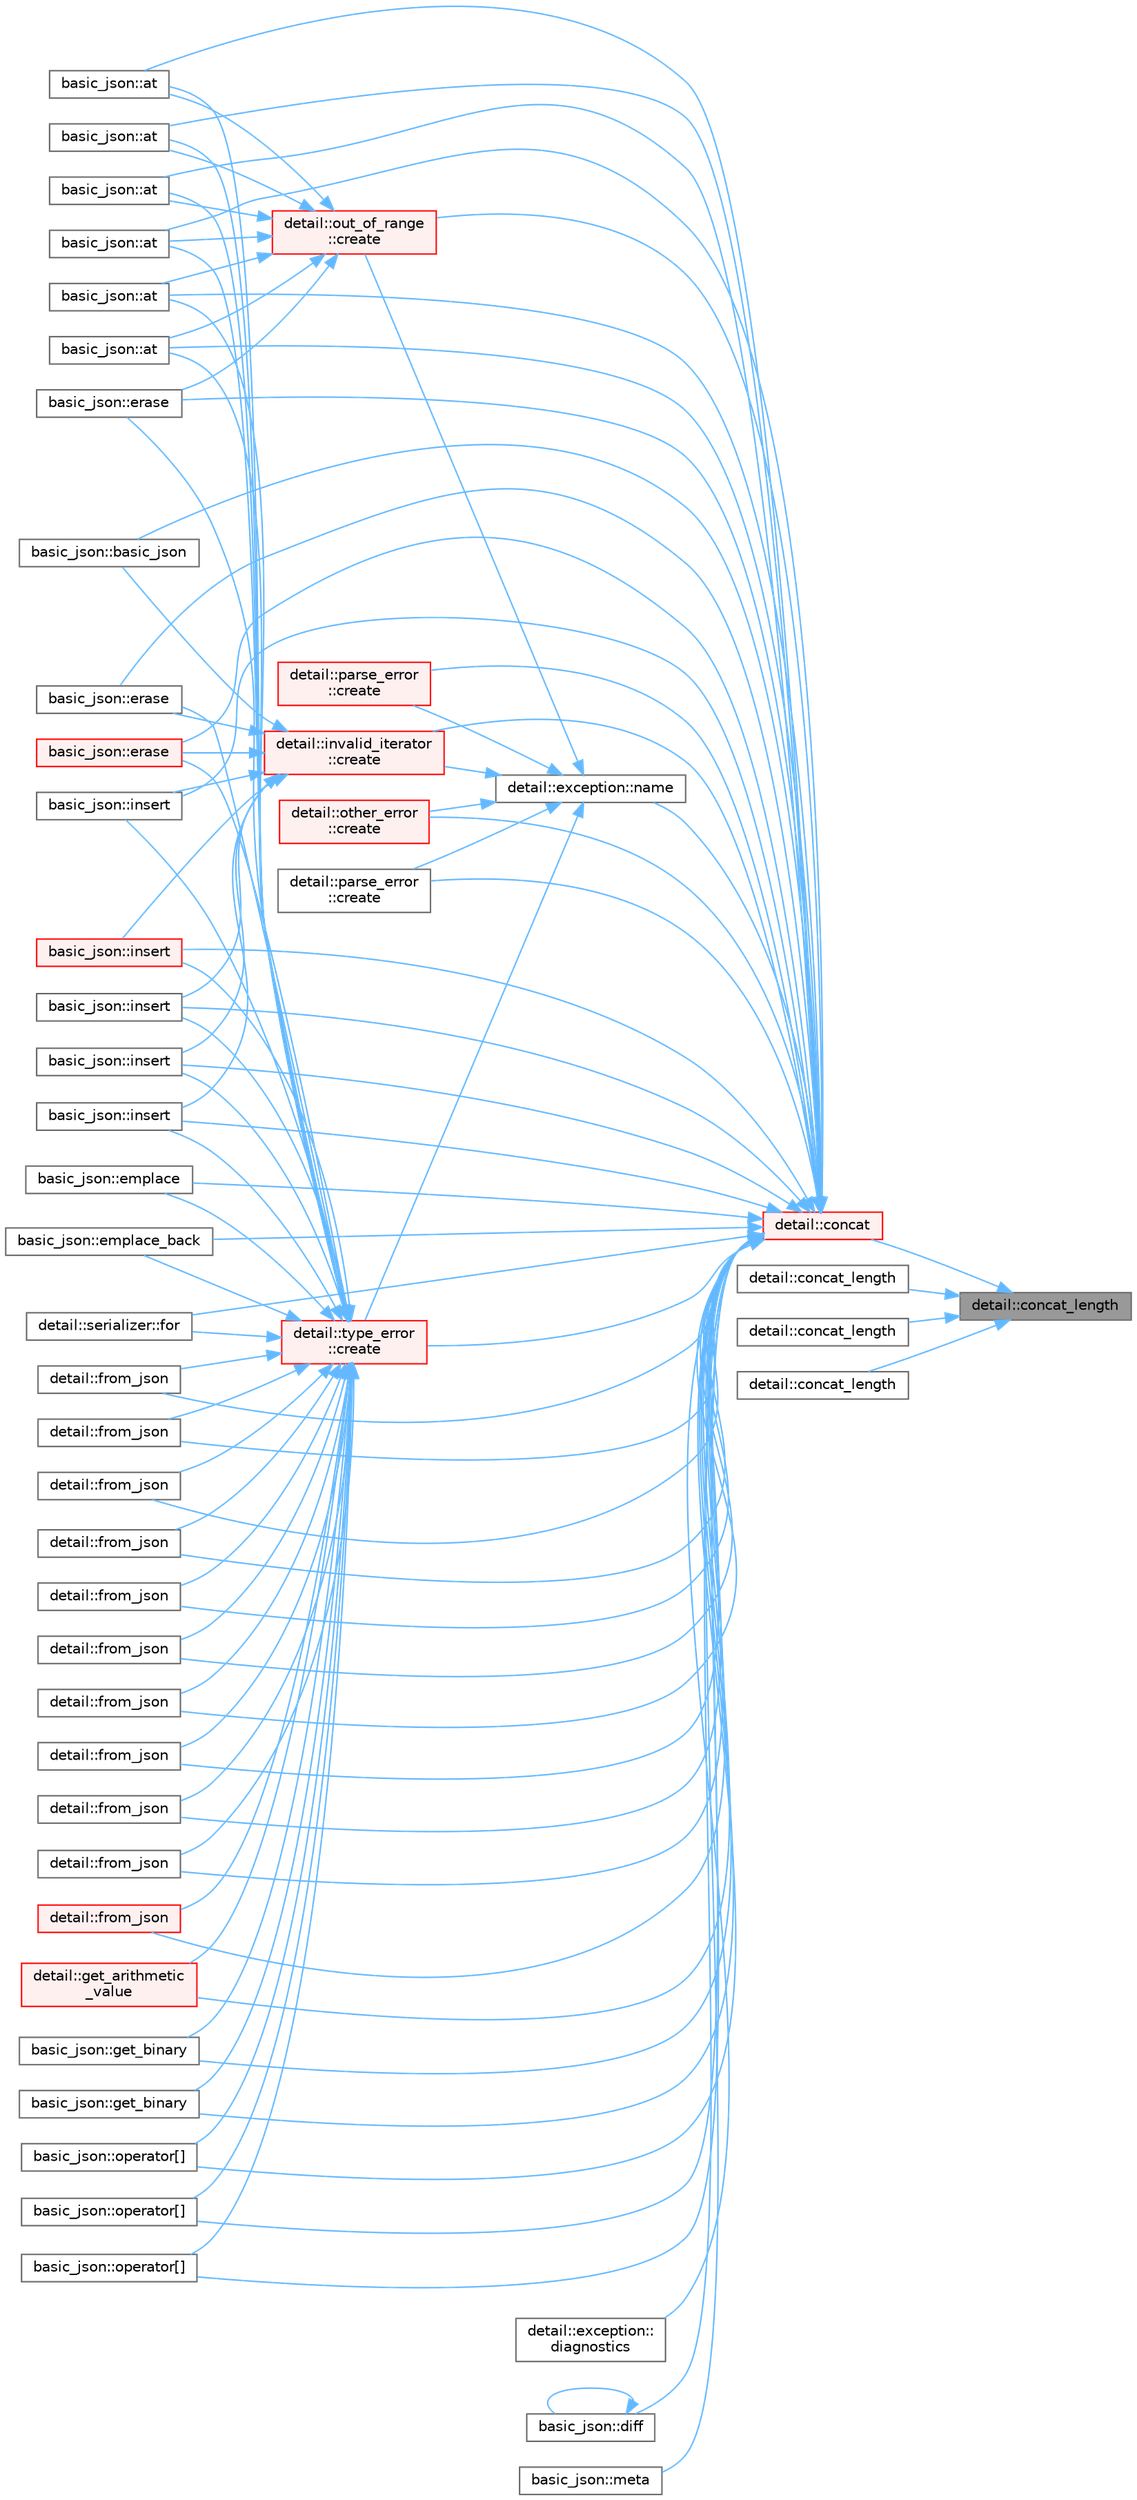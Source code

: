 digraph "detail::concat_length"
{
 // LATEX_PDF_SIZE
  bgcolor="transparent";
  edge [fontname=Helvetica,fontsize=10,labelfontname=Helvetica,labelfontsize=10];
  node [fontname=Helvetica,fontsize=10,shape=box,height=0.2,width=0.4];
  rankdir="RL";
  Node1 [id="Node000001",label="detail::concat_length",height=0.2,width=0.4,color="gray40", fillcolor="grey60", style="filled", fontcolor="black",tooltip=" "];
  Node1 -> Node2 [id="edge1_Node000001_Node000002",dir="back",color="steelblue1",style="solid",tooltip=" "];
  Node2 [id="Node000002",label="detail::concat",height=0.2,width=0.4,color="red", fillcolor="#FFF0F0", style="filled",URL="$namespacedetail.html#a266fb3d4bf633ad6c506434cc91164da",tooltip=" "];
  Node2 -> Node3 [id="edge2_Node000002_Node000003",dir="back",color="steelblue1",style="solid",tooltip=" "];
  Node3 [id="Node000003",label="basic_json::at",height=0.2,width=0.4,color="grey40", fillcolor="white", style="filled",URL="$classbasic__json.html#accafaaf23f60bb245ddb1fa0972b33a3",tooltip="access specified object element with bounds checking"];
  Node2 -> Node4 [id="edge3_Node000002_Node000004",dir="back",color="steelblue1",style="solid",tooltip=" "];
  Node4 [id="Node000004",label="basic_json::at",height=0.2,width=0.4,color="grey40", fillcolor="white", style="filled",URL="$classbasic__json.html#aba9a21714e81e98fc5786a2339ea1665",tooltip="access specified object element with bounds checking"];
  Node2 -> Node5 [id="edge4_Node000002_Node000005",dir="back",color="steelblue1",style="solid",tooltip=" "];
  Node5 [id="Node000005",label="basic_json::at",height=0.2,width=0.4,color="grey40", fillcolor="white", style="filled",URL="$classbasic__json.html#a4cd9ba2f2164d9cee83b07f76d40843f",tooltip="access specified object element with bounds checking"];
  Node2 -> Node6 [id="edge5_Node000002_Node000006",dir="back",color="steelblue1",style="solid",tooltip=" "];
  Node6 [id="Node000006",label="basic_json::at",height=0.2,width=0.4,color="grey40", fillcolor="white", style="filled",URL="$classbasic__json.html#a7ae6267ca4bd85e25f61dc5ba30204da",tooltip="access specified object element with bounds checking"];
  Node2 -> Node7 [id="edge6_Node000002_Node000007",dir="back",color="steelblue1",style="solid",tooltip=" "];
  Node7 [id="Node000007",label="basic_json::at",height=0.2,width=0.4,color="grey40", fillcolor="white", style="filled",URL="$classbasic__json.html#a899e4623fe377af5c9ad14c40c64280c",tooltip="access specified array element with bounds checking"];
  Node2 -> Node8 [id="edge7_Node000002_Node000008",dir="back",color="steelblue1",style="solid",tooltip=" "];
  Node8 [id="Node000008",label="basic_json::at",height=0.2,width=0.4,color="grey40", fillcolor="white", style="filled",URL="$classbasic__json.html#af076d8a80f4263cf821da2033d5773b6",tooltip="access specified array element with bounds checking"];
  Node2 -> Node9 [id="edge8_Node000002_Node000009",dir="back",color="steelblue1",style="solid",tooltip=" "];
  Node9 [id="Node000009",label="basic_json::basic_json",height=0.2,width=0.4,color="grey40", fillcolor="white", style="filled",URL="$classbasic__json.html#af97b4fcd01509076c8a7b32ec1a10aec",tooltip="construct a JSON container given an iterator range"];
  Node2 -> Node10 [id="edge9_Node000002_Node000010",dir="back",color="steelblue1",style="solid",tooltip=" "];
  Node10 [id="Node000010",label="detail::parse_error\l::create",height=0.2,width=0.4,color="red", fillcolor="#FFF0F0", style="filled",URL="$classdetail_1_1parse__error.html#a07046ea9f33d28f120af188ed674d6df",tooltip="create a parse error exception"];
  Node2 -> Node19 [id="edge10_Node000002_Node000019",dir="back",color="steelblue1",style="solid",tooltip=" "];
  Node19 [id="Node000019",label="detail::invalid_iterator\l::create",height=0.2,width=0.4,color="red", fillcolor="#FFF0F0", style="filled",URL="$classdetail_1_1invalid__iterator.html#a35d0b713b151188622791891314949f9",tooltip=" "];
  Node19 -> Node9 [id="edge11_Node000019_Node000009",dir="back",color="steelblue1",style="solid",tooltip=" "];
  Node19 -> Node20 [id="edge12_Node000019_Node000020",dir="back",color="steelblue1",style="solid",tooltip=" "];
  Node20 [id="Node000020",label="basic_json::erase",height=0.2,width=0.4,color="grey40", fillcolor="white", style="filled",URL="$classbasic__json.html#a437b81c6e968a4192a22bc0de6c4df80",tooltip="remove elements given an iterator range"];
  Node19 -> Node21 [id="edge13_Node000019_Node000021",dir="back",color="steelblue1",style="solid",tooltip=" "];
  Node21 [id="Node000021",label="basic_json::erase",height=0.2,width=0.4,color="red", fillcolor="#FFF0F0", style="filled",URL="$classbasic__json.html#a7d0fef086b1b72372113db6ce7446189",tooltip="remove element given an iterator"];
  Node19 -> Node23 [id="edge14_Node000019_Node000023",dir="back",color="steelblue1",style="solid",tooltip=" "];
  Node23 [id="Node000023",label="basic_json::insert",height=0.2,width=0.4,color="grey40", fillcolor="white", style="filled",URL="$classbasic__json.html#aaf55c485c75ddd7bd5f9791e59d3aec7",tooltip="inserts range of elements into object"];
  Node19 -> Node24 [id="edge15_Node000019_Node000024",dir="back",color="steelblue1",style="solid",tooltip=" "];
  Node24 [id="Node000024",label="basic_json::insert",height=0.2,width=0.4,color="red", fillcolor="#FFF0F0", style="filled",URL="$classbasic__json.html#a7f3817060c2bec896a99cb2c236b9c27",tooltip="inserts element into array"];
  Node19 -> Node26 [id="edge16_Node000019_Node000026",dir="back",color="steelblue1",style="solid",tooltip=" "];
  Node26 [id="Node000026",label="basic_json::insert",height=0.2,width=0.4,color="grey40", fillcolor="white", style="filled",URL="$classbasic__json.html#a68e1707248a00a2608a304da5ae5c911",tooltip="inserts range of elements into array"];
  Node19 -> Node27 [id="edge17_Node000019_Node000027",dir="back",color="steelblue1",style="solid",tooltip=" "];
  Node27 [id="Node000027",label="basic_json::insert",height=0.2,width=0.4,color="grey40", fillcolor="white", style="filled",URL="$classbasic__json.html#abdfee6a3db80431a24c68bfaf038c47d",tooltip="inserts elements from initializer list into array"];
  Node19 -> Node28 [id="edge18_Node000019_Node000028",dir="back",color="steelblue1",style="solid",tooltip=" "];
  Node28 [id="Node000028",label="basic_json::insert",height=0.2,width=0.4,color="grey40", fillcolor="white", style="filled",URL="$classbasic__json.html#a47b623200562da188886a385c716d101",tooltip="inserts copies of element into array"];
  Node2 -> Node42 [id="edge19_Node000002_Node000042",dir="back",color="steelblue1",style="solid",tooltip=" "];
  Node42 [id="Node000042",label="detail::type_error\l::create",height=0.2,width=0.4,color="red", fillcolor="#FFF0F0", style="filled",URL="$classdetail_1_1type__error.html#a2d25372628cf1e09ec67718f4bc42762",tooltip=" "];
  Node42 -> Node3 [id="edge20_Node000042_Node000003",dir="back",color="steelblue1",style="solid",tooltip=" "];
  Node42 -> Node4 [id="edge21_Node000042_Node000004",dir="back",color="steelblue1",style="solid",tooltip=" "];
  Node42 -> Node5 [id="edge22_Node000042_Node000005",dir="back",color="steelblue1",style="solid",tooltip=" "];
  Node42 -> Node6 [id="edge23_Node000042_Node000006",dir="back",color="steelblue1",style="solid",tooltip=" "];
  Node42 -> Node7 [id="edge24_Node000042_Node000007",dir="back",color="steelblue1",style="solid",tooltip=" "];
  Node42 -> Node8 [id="edge25_Node000042_Node000008",dir="back",color="steelblue1",style="solid",tooltip=" "];
  Node42 -> Node44 [id="edge26_Node000042_Node000044",dir="back",color="steelblue1",style="solid",tooltip=" "];
  Node44 [id="Node000044",label="basic_json::emplace",height=0.2,width=0.4,color="grey40", fillcolor="white", style="filled",URL="$classbasic__json.html#af298488e59ff260d2ca950070cf19196",tooltip="add an object to an object if key does not exist"];
  Node42 -> Node45 [id="edge27_Node000042_Node000045",dir="back",color="steelblue1",style="solid",tooltip=" "];
  Node45 [id="Node000045",label="basic_json::emplace_back",height=0.2,width=0.4,color="grey40", fillcolor="white", style="filled",URL="$classbasic__json.html#ac5f0a15957842b188826aea98a9cfd3d",tooltip="add an object to an array"];
  Node42 -> Node46 [id="edge28_Node000042_Node000046",dir="back",color="steelblue1",style="solid",tooltip=" "];
  Node46 [id="Node000046",label="basic_json::erase",height=0.2,width=0.4,color="grey40", fillcolor="white", style="filled",URL="$classbasic__json.html#ac2c58b5f34c2ff56e27630214f5a9df4",tooltip="remove element from a JSON array given an index"];
  Node42 -> Node20 [id="edge29_Node000042_Node000020",dir="back",color="steelblue1",style="solid",tooltip=" "];
  Node42 -> Node21 [id="edge30_Node000042_Node000021",dir="back",color="steelblue1",style="solid",tooltip=" "];
  Node42 -> Node47 [id="edge31_Node000042_Node000047",dir="back",color="steelblue1",style="solid",tooltip=" "];
  Node47 [id="Node000047",label="detail::serializer::for",height=0.2,width=0.4,color="grey40", fillcolor="white", style="filled",URL="$classdetail_1_1serializer.html#a491abc2de2affbc9c3490bde110b7f07",tooltip=" "];
  Node42 -> Node48 [id="edge32_Node000042_Node000048",dir="back",color="steelblue1",style="solid",tooltip=" "];
  Node48 [id="Node000048",label="detail::from_json",height=0.2,width=0.4,color="grey40", fillcolor="white", style="filled",URL="$namespacedetail.html#a5679c0faebc99f95ebfd2cb33406cdfc",tooltip=" "];
  Node42 -> Node49 [id="edge33_Node000042_Node000049",dir="back",color="steelblue1",style="solid",tooltip=" "];
  Node49 [id="Node000049",label="detail::from_json",height=0.2,width=0.4,color="grey40", fillcolor="white", style="filled",URL="$namespacedetail.html#a65752fffa784667e7b4ea8bdd0ec6669",tooltip=" "];
  Node42 -> Node50 [id="edge34_Node000042_Node000050",dir="back",color="steelblue1",style="solid",tooltip=" "];
  Node50 [id="Node000050",label="detail::from_json",height=0.2,width=0.4,color="grey40", fillcolor="white", style="filled",URL="$namespacedetail.html#a906affddceb2daa6a462c5c02ce53761",tooltip=" "];
  Node42 -> Node51 [id="edge35_Node000042_Node000051",dir="back",color="steelblue1",style="solid",tooltip=" "];
  Node51 [id="Node000051",label="detail::from_json",height=0.2,width=0.4,color="grey40", fillcolor="white", style="filled",URL="$namespacedetail.html#aa1a92ab7f5de728919535b5714a4eda6",tooltip=" "];
  Node42 -> Node52 [id="edge36_Node000042_Node000052",dir="back",color="steelblue1",style="solid",tooltip=" "];
  Node52 [id="Node000052",label="detail::from_json",height=0.2,width=0.4,color="grey40", fillcolor="white", style="filled",URL="$namespacedetail.html#a6b60b3f3a22e35323af3ecbb1d7e2464",tooltip=" "];
  Node42 -> Node53 [id="edge37_Node000042_Node000053",dir="back",color="steelblue1",style="solid",tooltip=" "];
  Node53 [id="Node000053",label="detail::from_json",height=0.2,width=0.4,color="grey40", fillcolor="white", style="filled",URL="$namespacedetail.html#a1dee67b2f27eb606b7174ff7e7e56c49",tooltip=" "];
  Node42 -> Node54 [id="edge38_Node000042_Node000054",dir="back",color="steelblue1",style="solid",tooltip=" "];
  Node54 [id="Node000054",label="detail::from_json",height=0.2,width=0.4,color="grey40", fillcolor="white", style="filled",URL="$namespacedetail.html#aa0e2a2cdcf751b91b3fd1384add531cd",tooltip=" "];
  Node42 -> Node55 [id="edge39_Node000042_Node000055",dir="back",color="steelblue1",style="solid",tooltip=" "];
  Node55 [id="Node000055",label="detail::from_json",height=0.2,width=0.4,color="grey40", fillcolor="white", style="filled",URL="$namespacedetail.html#a0ad294bce6911925bbb3afaaf5cafb50",tooltip=" "];
  Node42 -> Node56 [id="edge40_Node000042_Node000056",dir="back",color="steelblue1",style="solid",tooltip=" "];
  Node56 [id="Node000056",label="detail::from_json",height=0.2,width=0.4,color="grey40", fillcolor="white", style="filled",URL="$namespacedetail.html#ae1f62aac7ce53a789f545f54e41e8926",tooltip=" "];
  Node42 -> Node57 [id="edge41_Node000042_Node000057",dir="back",color="steelblue1",style="solid",tooltip=" "];
  Node57 [id="Node000057",label="detail::from_json",height=0.2,width=0.4,color="grey40", fillcolor="white", style="filled",URL="$namespacedetail.html#a0b01c920706dca5df2940f1f09728db3",tooltip=" "];
  Node42 -> Node58 [id="edge42_Node000042_Node000058",dir="back",color="steelblue1",style="solid",tooltip=" "];
  Node58 [id="Node000058",label="detail::from_json",height=0.2,width=0.4,color="red", fillcolor="#FFF0F0", style="filled",URL="$namespacedetail.html#ac8fc7fc4703cbd8edd7bb43a94adf92b",tooltip=" "];
  Node42 -> Node60 [id="edge43_Node000042_Node000060",dir="back",color="steelblue1",style="solid",tooltip=" "];
  Node60 [id="Node000060",label="detail::get_arithmetic\l_value",height=0.2,width=0.4,color="red", fillcolor="#FFF0F0", style="filled",URL="$namespacedetail.html#ad10dc6af43ec8e72954eb2ac08c8698b",tooltip=" "];
  Node42 -> Node65 [id="edge44_Node000042_Node000065",dir="back",color="steelblue1",style="solid",tooltip=" "];
  Node65 [id="Node000065",label="basic_json::get_binary",height=0.2,width=0.4,color="grey40", fillcolor="white", style="filled",URL="$classbasic__json.html#aaa2432a7c01833b02c6330709211ede7",tooltip="get a binary value"];
  Node42 -> Node66 [id="edge45_Node000042_Node000066",dir="back",color="steelblue1",style="solid",tooltip=" "];
  Node66 [id="Node000066",label="basic_json::get_binary",height=0.2,width=0.4,color="grey40", fillcolor="white", style="filled",URL="$classbasic__json.html#a67d6da9fb8325a87d9513f960d88512a",tooltip="get a binary value"];
  Node42 -> Node23 [id="edge46_Node000042_Node000023",dir="back",color="steelblue1",style="solid",tooltip=" "];
  Node42 -> Node24 [id="edge47_Node000042_Node000024",dir="back",color="steelblue1",style="solid",tooltip=" "];
  Node42 -> Node26 [id="edge48_Node000042_Node000026",dir="back",color="steelblue1",style="solid",tooltip=" "];
  Node42 -> Node27 [id="edge49_Node000042_Node000027",dir="back",color="steelblue1",style="solid",tooltip=" "];
  Node42 -> Node28 [id="edge50_Node000042_Node000028",dir="back",color="steelblue1",style="solid",tooltip=" "];
  Node42 -> Node67 [id="edge51_Node000042_Node000067",dir="back",color="steelblue1",style="solid",tooltip=" "];
  Node67 [id="Node000067",label="basic_json::operator[]",height=0.2,width=0.4,color="grey40", fillcolor="white", style="filled",URL="$classbasic__json.html#a3d3ea17617e94886f3e86ac921095a13",tooltip="access specified object element"];
  Node42 -> Node68 [id="edge52_Node000042_Node000068",dir="back",color="steelblue1",style="solid",tooltip=" "];
  Node68 [id="Node000068",label="basic_json::operator[]",height=0.2,width=0.4,color="grey40", fillcolor="white", style="filled",URL="$classbasic__json.html#a06fe1a1c7aa8c193c73aa40b17ee5f68",tooltip="access specified object element"];
  Node42 -> Node69 [id="edge53_Node000042_Node000069",dir="back",color="steelblue1",style="solid",tooltip=" "];
  Node69 [id="Node000069",label="basic_json::operator[]",height=0.2,width=0.4,color="grey40", fillcolor="white", style="filled",URL="$classbasic__json.html#a2e11a3f2a234cd296b515173b6a3b986",tooltip="access specified object element"];
  Node2 -> Node97 [id="edge54_Node000002_Node000097",dir="back",color="steelblue1",style="solid",tooltip=" "];
  Node97 [id="Node000097",label="detail::out_of_range\l::create",height=0.2,width=0.4,color="red", fillcolor="#FFF0F0", style="filled",URL="$classdetail_1_1out__of__range.html#a79ea0d3ec02a853629dc827e045ecff5",tooltip=" "];
  Node97 -> Node3 [id="edge55_Node000097_Node000003",dir="back",color="steelblue1",style="solid",tooltip=" "];
  Node97 -> Node4 [id="edge56_Node000097_Node000004",dir="back",color="steelblue1",style="solid",tooltip=" "];
  Node97 -> Node5 [id="edge57_Node000097_Node000005",dir="back",color="steelblue1",style="solid",tooltip=" "];
  Node97 -> Node6 [id="edge58_Node000097_Node000006",dir="back",color="steelblue1",style="solid",tooltip=" "];
  Node97 -> Node7 [id="edge59_Node000097_Node000007",dir="back",color="steelblue1",style="solid",tooltip=" "];
  Node97 -> Node8 [id="edge60_Node000097_Node000008",dir="back",color="steelblue1",style="solid",tooltip=" "];
  Node97 -> Node46 [id="edge61_Node000097_Node000046",dir="back",color="steelblue1",style="solid",tooltip=" "];
  Node2 -> Node101 [id="edge62_Node000002_Node000101",dir="back",color="steelblue1",style="solid",tooltip=" "];
  Node101 [id="Node000101",label="detail::other_error\l::create",height=0.2,width=0.4,color="red", fillcolor="#FFF0F0", style="filled",URL="$classdetail_1_1other__error.html#a687565ec69bfdf7a15f9a672038b0f0f",tooltip=" "];
  Node2 -> Node102 [id="edge63_Node000002_Node000102",dir="back",color="steelblue1",style="solid",tooltip=" "];
  Node102 [id="Node000102",label="detail::parse_error\l::create",height=0.2,width=0.4,color="grey40", fillcolor="white", style="filled",URL="$classdetail_1_1parse__error.html#a55b7ac869c65efd530fbf3dee18c5e9c",tooltip=" "];
  Node2 -> Node103 [id="edge64_Node000002_Node000103",dir="back",color="steelblue1",style="solid",tooltip=" "];
  Node103 [id="Node000103",label="detail::exception::\ldiagnostics",height=0.2,width=0.4,color="grey40", fillcolor="white", style="filled",URL="$classdetail_1_1exception.html#af3739c53fe56a1712754d13dfa561f80",tooltip=" "];
  Node2 -> Node104 [id="edge65_Node000002_Node000104",dir="back",color="steelblue1",style="solid",tooltip=" "];
  Node104 [id="Node000104",label="basic_json::diff",height=0.2,width=0.4,color="grey40", fillcolor="white", style="filled",URL="$classbasic__json.html#a699ef418df577e75f28dfce6b04d6c2f",tooltip="creates a diff as a JSON patch"];
  Node104 -> Node104 [id="edge66_Node000104_Node000104",dir="back",color="steelblue1",style="solid",tooltip=" "];
  Node2 -> Node44 [id="edge67_Node000002_Node000044",dir="back",color="steelblue1",style="solid",tooltip=" "];
  Node2 -> Node45 [id="edge68_Node000002_Node000045",dir="back",color="steelblue1",style="solid",tooltip=" "];
  Node2 -> Node46 [id="edge69_Node000002_Node000046",dir="back",color="steelblue1",style="solid",tooltip=" "];
  Node2 -> Node20 [id="edge70_Node000002_Node000020",dir="back",color="steelblue1",style="solid",tooltip=" "];
  Node2 -> Node21 [id="edge71_Node000002_Node000021",dir="back",color="steelblue1",style="solid",tooltip=" "];
  Node2 -> Node47 [id="edge72_Node000002_Node000047",dir="back",color="steelblue1",style="solid",tooltip=" "];
  Node2 -> Node48 [id="edge73_Node000002_Node000048",dir="back",color="steelblue1",style="solid",tooltip=" "];
  Node2 -> Node49 [id="edge74_Node000002_Node000049",dir="back",color="steelblue1",style="solid",tooltip=" "];
  Node2 -> Node50 [id="edge75_Node000002_Node000050",dir="back",color="steelblue1",style="solid",tooltip=" "];
  Node2 -> Node51 [id="edge76_Node000002_Node000051",dir="back",color="steelblue1",style="solid",tooltip=" "];
  Node2 -> Node52 [id="edge77_Node000002_Node000052",dir="back",color="steelblue1",style="solid",tooltip=" "];
  Node2 -> Node53 [id="edge78_Node000002_Node000053",dir="back",color="steelblue1",style="solid",tooltip=" "];
  Node2 -> Node54 [id="edge79_Node000002_Node000054",dir="back",color="steelblue1",style="solid",tooltip=" "];
  Node2 -> Node55 [id="edge80_Node000002_Node000055",dir="back",color="steelblue1",style="solid",tooltip=" "];
  Node2 -> Node56 [id="edge81_Node000002_Node000056",dir="back",color="steelblue1",style="solid",tooltip=" "];
  Node2 -> Node57 [id="edge82_Node000002_Node000057",dir="back",color="steelblue1",style="solid",tooltip=" "];
  Node2 -> Node58 [id="edge83_Node000002_Node000058",dir="back",color="steelblue1",style="solid",tooltip=" "];
  Node2 -> Node60 [id="edge84_Node000002_Node000060",dir="back",color="steelblue1",style="solid",tooltip=" "];
  Node2 -> Node65 [id="edge85_Node000002_Node000065",dir="back",color="steelblue1",style="solid",tooltip=" "];
  Node2 -> Node66 [id="edge86_Node000002_Node000066",dir="back",color="steelblue1",style="solid",tooltip=" "];
  Node2 -> Node23 [id="edge87_Node000002_Node000023",dir="back",color="steelblue1",style="solid",tooltip=" "];
  Node2 -> Node24 [id="edge88_Node000002_Node000024",dir="back",color="steelblue1",style="solid",tooltip=" "];
  Node2 -> Node26 [id="edge89_Node000002_Node000026",dir="back",color="steelblue1",style="solid",tooltip=" "];
  Node2 -> Node27 [id="edge90_Node000002_Node000027",dir="back",color="steelblue1",style="solid",tooltip=" "];
  Node2 -> Node28 [id="edge91_Node000002_Node000028",dir="back",color="steelblue1",style="solid",tooltip=" "];
  Node2 -> Node105 [id="edge92_Node000002_Node000105",dir="back",color="steelblue1",style="solid",tooltip=" "];
  Node105 [id="Node000105",label="basic_json::meta",height=0.2,width=0.4,color="grey40", fillcolor="white", style="filled",URL="$classbasic__json.html#a7b435c2ed2db99cb1daa78ae3c6c4580",tooltip="returns version information on the library"];
  Node2 -> Node106 [id="edge93_Node000002_Node000106",dir="back",color="steelblue1",style="solid",tooltip=" "];
  Node106 [id="Node000106",label="detail::exception::name",height=0.2,width=0.4,color="grey40", fillcolor="white", style="filled",URL="$classdetail_1_1exception.html#a8f1eb56b9964c8dd84d89d0da98d883b",tooltip=" "];
  Node106 -> Node10 [id="edge94_Node000106_Node000010",dir="back",color="steelblue1",style="solid",tooltip=" "];
  Node106 -> Node19 [id="edge95_Node000106_Node000019",dir="back",color="steelblue1",style="solid",tooltip=" "];
  Node106 -> Node42 [id="edge96_Node000106_Node000042",dir="back",color="steelblue1",style="solid",tooltip=" "];
  Node106 -> Node97 [id="edge97_Node000106_Node000097",dir="back",color="steelblue1",style="solid",tooltip=" "];
  Node106 -> Node101 [id="edge98_Node000106_Node000101",dir="back",color="steelblue1",style="solid",tooltip=" "];
  Node106 -> Node102 [id="edge99_Node000106_Node000102",dir="back",color="steelblue1",style="solid",tooltip=" "];
  Node2 -> Node67 [id="edge100_Node000002_Node000067",dir="back",color="steelblue1",style="solid",tooltip=" "];
  Node2 -> Node68 [id="edge101_Node000002_Node000068",dir="back",color="steelblue1",style="solid",tooltip=" "];
  Node2 -> Node69 [id="edge102_Node000002_Node000069",dir="back",color="steelblue1",style="solid",tooltip=" "];
  Node1 -> Node111 [id="edge103_Node000001_Node000111",dir="back",color="steelblue1",style="solid",tooltip=" "];
  Node111 [id="Node000111",label="detail::concat_length",height=0.2,width=0.4,color="grey40", fillcolor="white", style="filled",URL="$namespacedetail.html#a5d26947197a0f2d23110a4f40bd90d85",tooltip=" "];
  Node1 -> Node112 [id="edge104_Node000001_Node000112",dir="back",color="steelblue1",style="solid",tooltip=" "];
  Node112 [id="Node000112",label="detail::concat_length",height=0.2,width=0.4,color="grey40", fillcolor="white", style="filled",URL="$namespacedetail.html#aa5f189c556ba621b4bbb57fe03cd4800",tooltip=" "];
  Node1 -> Node113 [id="edge105_Node000001_Node000113",dir="back",color="steelblue1",style="solid",tooltip=" "];
  Node113 [id="Node000113",label="detail::concat_length",height=0.2,width=0.4,color="grey40", fillcolor="white", style="filled",URL="$namespacedetail.html#a3cd92967d2de985b74ce05092fc21680",tooltip=" "];
}
